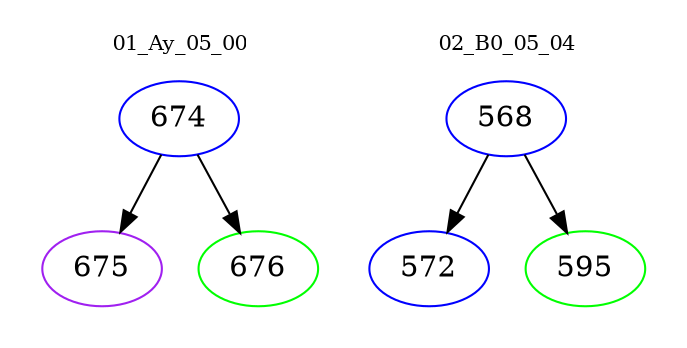 digraph{
subgraph cluster_0 {
color = white
label = "01_Ay_05_00";
fontsize=10;
T0_674 [label="674", color="blue"]
T0_674 -> T0_675 [color="black"]
T0_675 [label="675", color="purple"]
T0_674 -> T0_676 [color="black"]
T0_676 [label="676", color="green"]
}
subgraph cluster_1 {
color = white
label = "02_B0_05_04";
fontsize=10;
T1_568 [label="568", color="blue"]
T1_568 -> T1_572 [color="black"]
T1_572 [label="572", color="blue"]
T1_568 -> T1_595 [color="black"]
T1_595 [label="595", color="green"]
}
}
